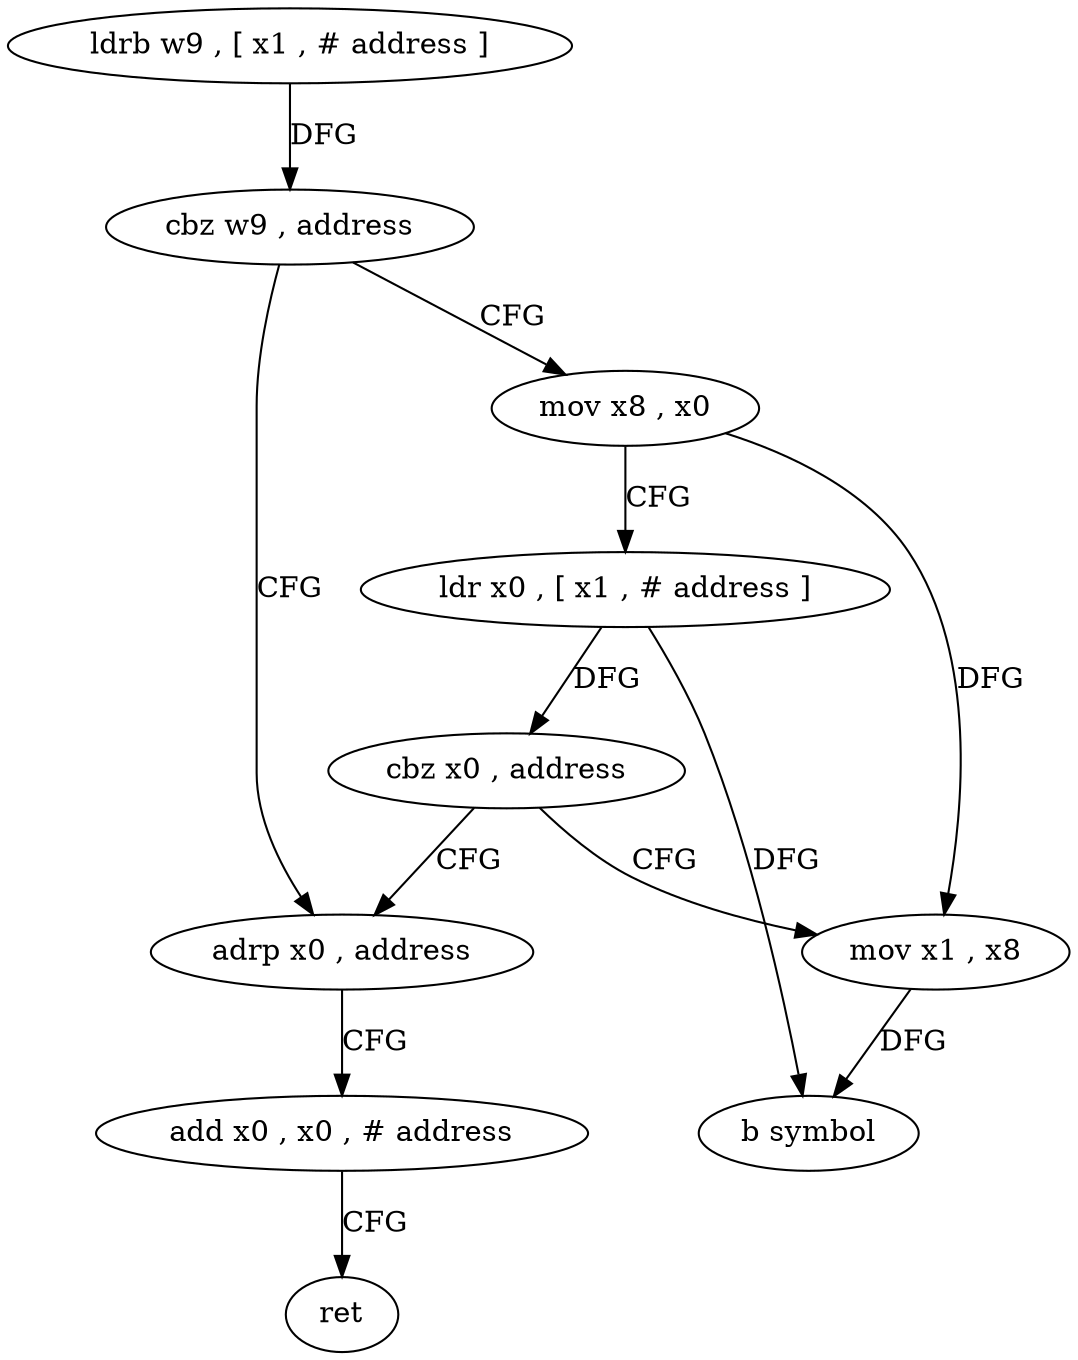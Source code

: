 digraph "func" {
"4230620" [label = "ldrb w9 , [ x1 , # address ]" ]
"4230624" [label = "cbz w9 , address" ]
"4230648" [label = "adrp x0 , address" ]
"4230628" [label = "mov x8 , x0" ]
"4230652" [label = "add x0 , x0 , # address" ]
"4230656" [label = "ret" ]
"4230632" [label = "ldr x0 , [ x1 , # address ]" ]
"4230636" [label = "cbz x0 , address" ]
"4230640" [label = "mov x1 , x8" ]
"4230644" [label = "b symbol" ]
"4230620" -> "4230624" [ label = "DFG" ]
"4230624" -> "4230648" [ label = "CFG" ]
"4230624" -> "4230628" [ label = "CFG" ]
"4230648" -> "4230652" [ label = "CFG" ]
"4230628" -> "4230632" [ label = "CFG" ]
"4230628" -> "4230640" [ label = "DFG" ]
"4230652" -> "4230656" [ label = "CFG" ]
"4230632" -> "4230636" [ label = "DFG" ]
"4230632" -> "4230644" [ label = "DFG" ]
"4230636" -> "4230648" [ label = "CFG" ]
"4230636" -> "4230640" [ label = "CFG" ]
"4230640" -> "4230644" [ label = "DFG" ]
}
